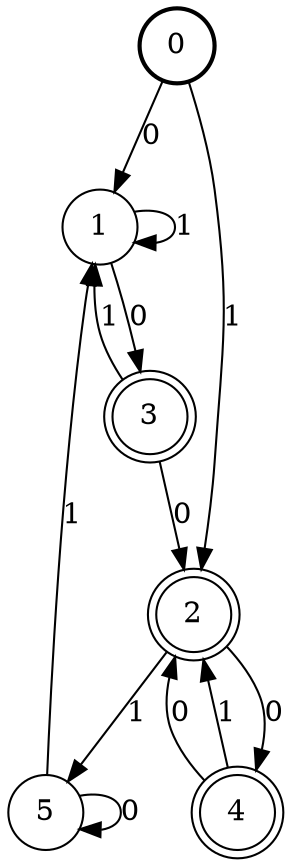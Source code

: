 digraph Automat {
    node [shape = circle];
    0 [style = "bold"];
    0 -> 1 [label = "0"];
    0 -> 2 [label = "1"];
    1 -> 3 [label = "0"];
    1 -> 1 [label = "1"];
    2 [peripheries=2]
    2 -> 4 [label = "0"];
    2 -> 5 [label = "1"];
    3 [peripheries=2]
    3 -> 2 [label = "0"];
    3 -> 1 [label = "1"];
    4 [peripheries=2]
    4 -> 2 [label = "0"];
    4 -> 2 [label = "1"];
    5 -> 5 [label = "0"];
    5 -> 1 [label = "1"];
}
